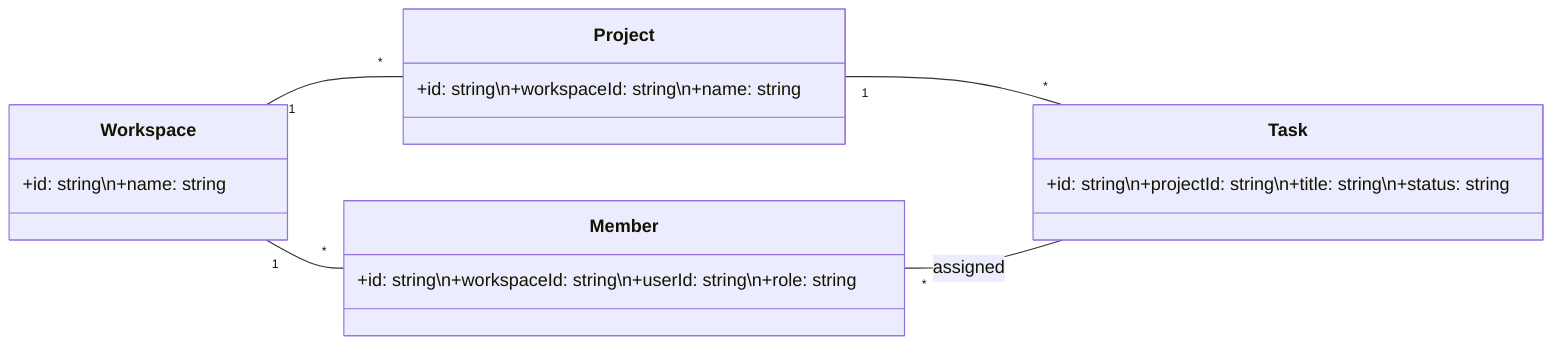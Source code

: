 classDiagram
  direction LR
  class Workspace {+id: string\n+name: string}
  class Project {+id: string\n+workspaceId: string\n+name: string}
  class Task {+id: string\n+projectId: string\n+title: string\n+status: string}
  class Member {+id: string\n+workspaceId: string\n+userId: string\n+role: string}

  Workspace "1" -- "*" Project
  Project "1" -- "*" Task
  Workspace "1" -- "*" Member
  Member "*" -- "1" Task : assigned